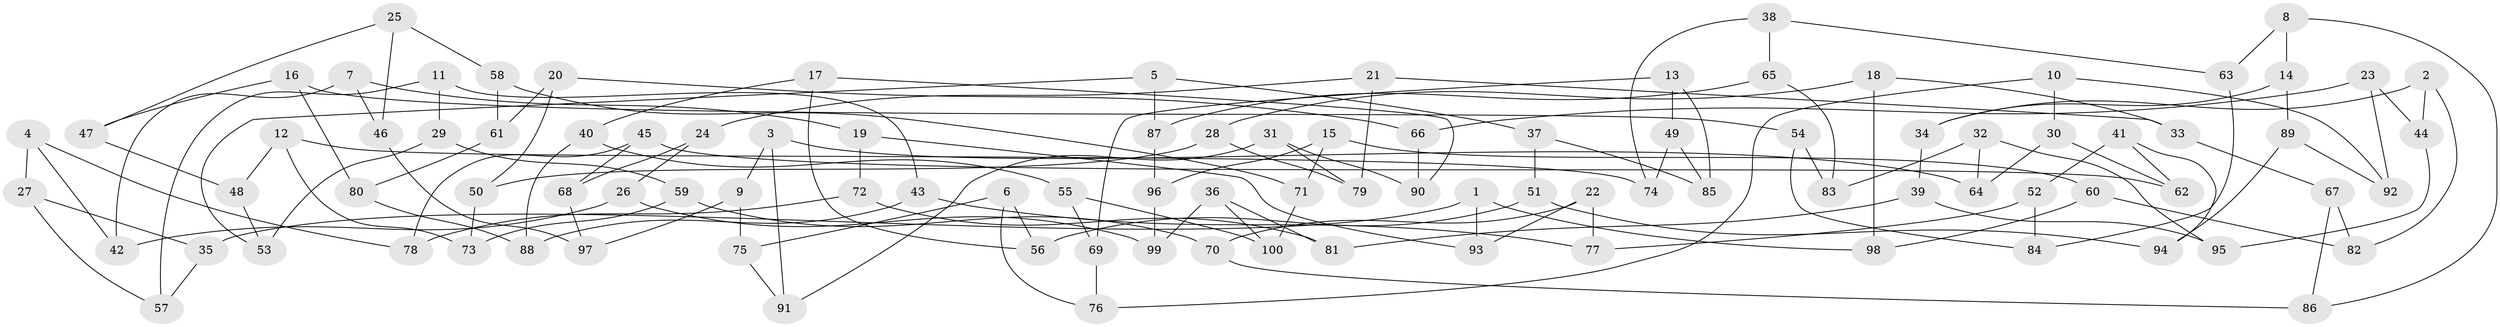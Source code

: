 // Generated by graph-tools (version 1.1) at 2025/11/02/21/25 10:11:15]
// undirected, 100 vertices, 150 edges
graph export_dot {
graph [start="1"]
  node [color=gray90,style=filled];
  1;
  2;
  3;
  4;
  5;
  6;
  7;
  8;
  9;
  10;
  11;
  12;
  13;
  14;
  15;
  16;
  17;
  18;
  19;
  20;
  21;
  22;
  23;
  24;
  25;
  26;
  27;
  28;
  29;
  30;
  31;
  32;
  33;
  34;
  35;
  36;
  37;
  38;
  39;
  40;
  41;
  42;
  43;
  44;
  45;
  46;
  47;
  48;
  49;
  50;
  51;
  52;
  53;
  54;
  55;
  56;
  57;
  58;
  59;
  60;
  61;
  62;
  63;
  64;
  65;
  66;
  67;
  68;
  69;
  70;
  71;
  72;
  73;
  74;
  75;
  76;
  77;
  78;
  79;
  80;
  81;
  82;
  83;
  84;
  85;
  86;
  87;
  88;
  89;
  90;
  91;
  92;
  93;
  94;
  95;
  96;
  97;
  98;
  99;
  100;
  1 -- 35;
  1 -- 93;
  1 -- 98;
  2 -- 82;
  2 -- 34;
  2 -- 44;
  3 -- 64;
  3 -- 9;
  3 -- 91;
  4 -- 27;
  4 -- 42;
  4 -- 78;
  5 -- 53;
  5 -- 87;
  5 -- 37;
  6 -- 56;
  6 -- 75;
  6 -- 76;
  7 -- 46;
  7 -- 19;
  7 -- 42;
  8 -- 14;
  8 -- 86;
  8 -- 63;
  9 -- 75;
  9 -- 97;
  10 -- 76;
  10 -- 92;
  10 -- 30;
  11 -- 29;
  11 -- 43;
  11 -- 57;
  12 -- 73;
  12 -- 48;
  12 -- 74;
  13 -- 49;
  13 -- 69;
  13 -- 85;
  14 -- 34;
  14 -- 89;
  15 -- 96;
  15 -- 71;
  15 -- 60;
  16 -- 54;
  16 -- 47;
  16 -- 80;
  17 -- 90;
  17 -- 40;
  17 -- 56;
  18 -- 33;
  18 -- 28;
  18 -- 98;
  19 -- 72;
  19 -- 93;
  20 -- 61;
  20 -- 66;
  20 -- 50;
  21 -- 24;
  21 -- 33;
  21 -- 79;
  22 -- 93;
  22 -- 70;
  22 -- 77;
  23 -- 44;
  23 -- 66;
  23 -- 92;
  24 -- 26;
  24 -- 68;
  25 -- 58;
  25 -- 47;
  25 -- 46;
  26 -- 99;
  26 -- 42;
  27 -- 57;
  27 -- 35;
  28 -- 79;
  28 -- 50;
  29 -- 53;
  29 -- 59;
  30 -- 62;
  30 -- 64;
  31 -- 79;
  31 -- 91;
  31 -- 90;
  32 -- 64;
  32 -- 83;
  32 -- 95;
  33 -- 67;
  34 -- 39;
  35 -- 57;
  36 -- 99;
  36 -- 100;
  36 -- 81;
  37 -- 85;
  37 -- 51;
  38 -- 65;
  38 -- 63;
  38 -- 74;
  39 -- 81;
  39 -- 95;
  40 -- 88;
  40 -- 55;
  41 -- 94;
  41 -- 52;
  41 -- 62;
  43 -- 77;
  43 -- 88;
  44 -- 95;
  45 -- 62;
  45 -- 68;
  45 -- 78;
  46 -- 97;
  47 -- 48;
  48 -- 53;
  49 -- 74;
  49 -- 85;
  50 -- 73;
  51 -- 94;
  51 -- 56;
  52 -- 77;
  52 -- 84;
  54 -- 83;
  54 -- 84;
  55 -- 69;
  55 -- 100;
  58 -- 71;
  58 -- 61;
  59 -- 73;
  59 -- 70;
  60 -- 82;
  60 -- 98;
  61 -- 80;
  63 -- 84;
  65 -- 83;
  65 -- 87;
  66 -- 90;
  67 -- 82;
  67 -- 86;
  68 -- 97;
  69 -- 76;
  70 -- 86;
  71 -- 100;
  72 -- 78;
  72 -- 81;
  75 -- 91;
  80 -- 88;
  87 -- 96;
  89 -- 94;
  89 -- 92;
  96 -- 99;
}
